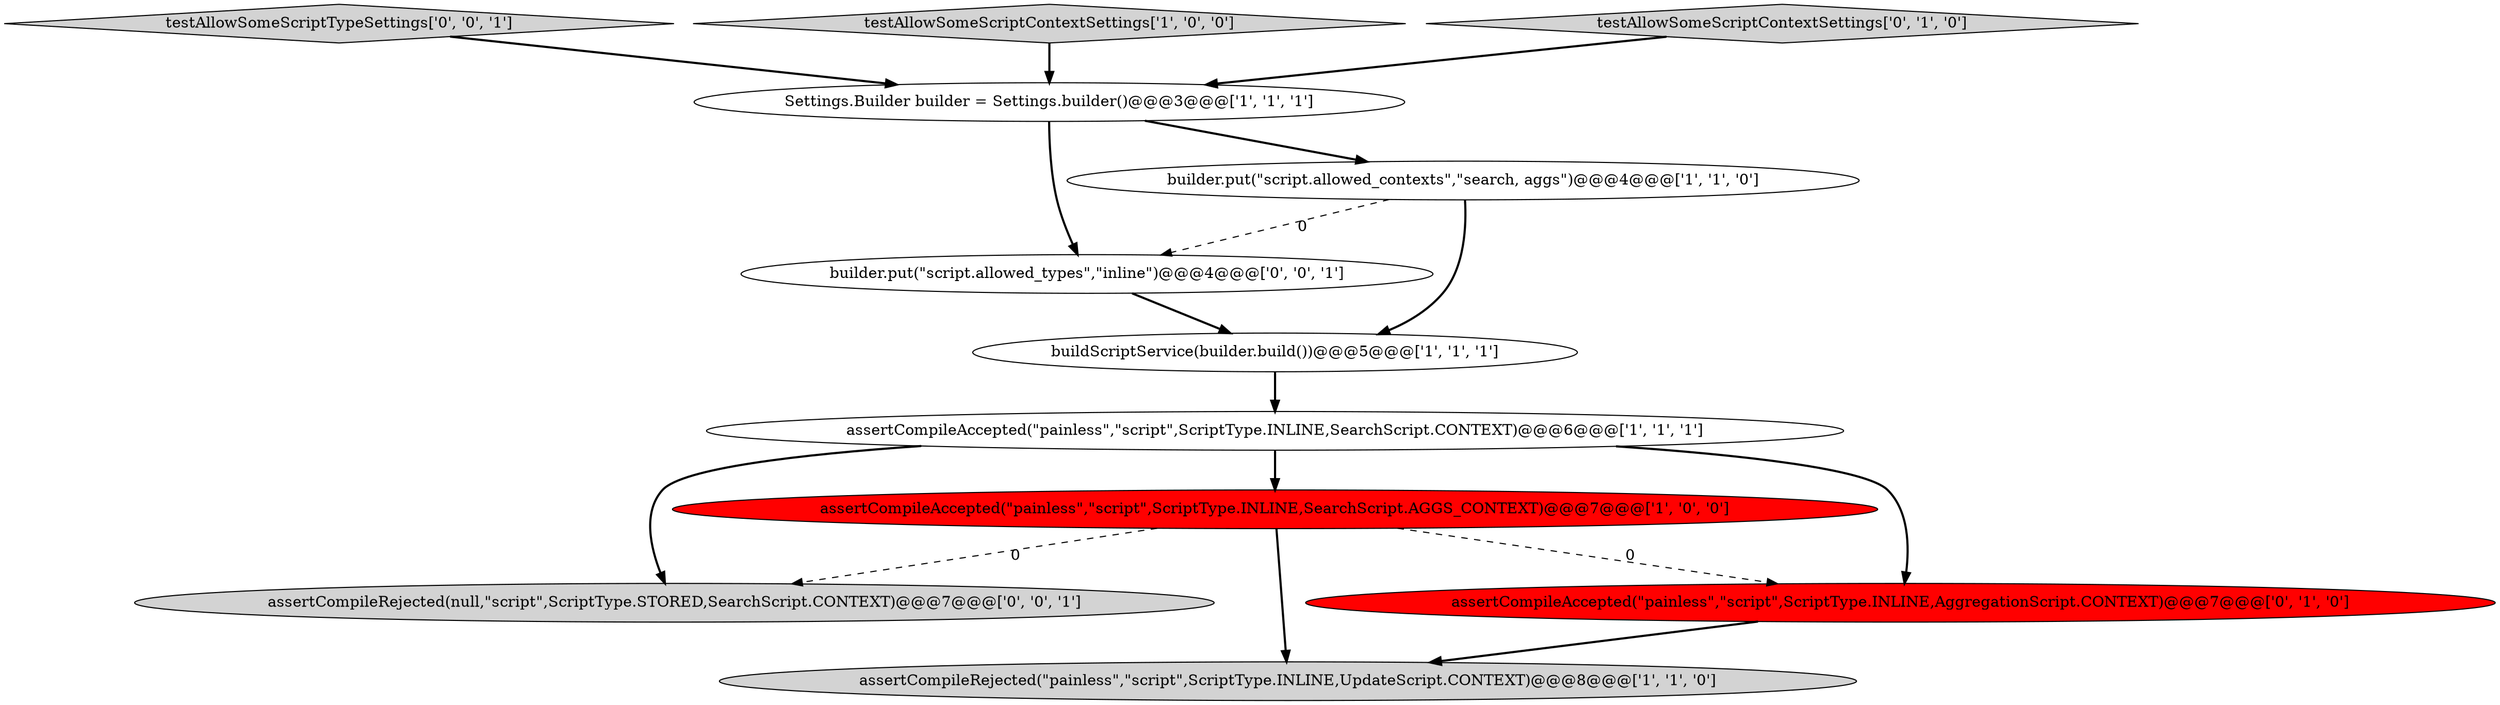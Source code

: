 digraph {
3 [style = filled, label = "assertCompileRejected(\"painless\",\"script\",ScriptType.INLINE,UpdateScript.CONTEXT)@@@8@@@['1', '1', '0']", fillcolor = lightgray, shape = ellipse image = "AAA0AAABBB1BBB"];
11 [style = filled, label = "testAllowSomeScriptTypeSettings['0', '0', '1']", fillcolor = lightgray, shape = diamond image = "AAA0AAABBB3BBB"];
6 [style = filled, label = "buildScriptService(builder.build())@@@5@@@['1', '1', '1']", fillcolor = white, shape = ellipse image = "AAA0AAABBB1BBB"];
2 [style = filled, label = "assertCompileAccepted(\"painless\",\"script\",ScriptType.INLINE,SearchScript.AGGS_CONTEXT)@@@7@@@['1', '0', '0']", fillcolor = red, shape = ellipse image = "AAA1AAABBB1BBB"];
9 [style = filled, label = "assertCompileRejected(null,\"script\",ScriptType.STORED,SearchScript.CONTEXT)@@@7@@@['0', '0', '1']", fillcolor = lightgray, shape = ellipse image = "AAA0AAABBB3BBB"];
10 [style = filled, label = "builder.put(\"script.allowed_types\",\"inline\")@@@4@@@['0', '0', '1']", fillcolor = white, shape = ellipse image = "AAA0AAABBB3BBB"];
5 [style = filled, label = "testAllowSomeScriptContextSettings['1', '0', '0']", fillcolor = lightgray, shape = diamond image = "AAA0AAABBB1BBB"];
1 [style = filled, label = "assertCompileAccepted(\"painless\",\"script\",ScriptType.INLINE,SearchScript.CONTEXT)@@@6@@@['1', '1', '1']", fillcolor = white, shape = ellipse image = "AAA0AAABBB1BBB"];
7 [style = filled, label = "assertCompileAccepted(\"painless\",\"script\",ScriptType.INLINE,AggregationScript.CONTEXT)@@@7@@@['0', '1', '0']", fillcolor = red, shape = ellipse image = "AAA1AAABBB2BBB"];
4 [style = filled, label = "Settings.Builder builder = Settings.builder()@@@3@@@['1', '1', '1']", fillcolor = white, shape = ellipse image = "AAA0AAABBB1BBB"];
0 [style = filled, label = "builder.put(\"script.allowed_contexts\",\"search, aggs\")@@@4@@@['1', '1', '0']", fillcolor = white, shape = ellipse image = "AAA0AAABBB1BBB"];
8 [style = filled, label = "testAllowSomeScriptContextSettings['0', '1', '0']", fillcolor = lightgray, shape = diamond image = "AAA0AAABBB2BBB"];
4->10 [style = bold, label=""];
6->1 [style = bold, label=""];
1->2 [style = bold, label=""];
1->9 [style = bold, label=""];
8->4 [style = bold, label=""];
0->10 [style = dashed, label="0"];
2->7 [style = dashed, label="0"];
2->9 [style = dashed, label="0"];
0->6 [style = bold, label=""];
1->7 [style = bold, label=""];
10->6 [style = bold, label=""];
7->3 [style = bold, label=""];
5->4 [style = bold, label=""];
2->3 [style = bold, label=""];
4->0 [style = bold, label=""];
11->4 [style = bold, label=""];
}
